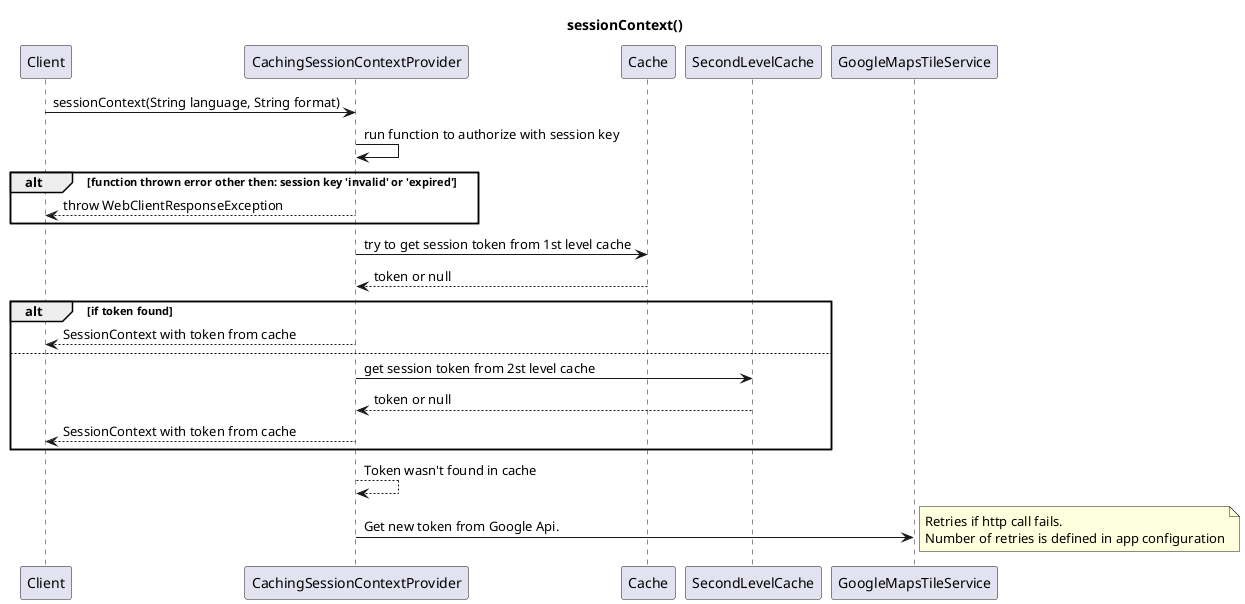 
@startuml CachingSessionContextProvider.sessionContext

title sessionContext()

Client -> CachingSessionContextProvider: sessionContext(String language, String format)
CachingSessionContextProvider -> CachingSessionContextProvider: run function to authorize with session key
alt function thrown error other then: session key 'invalid' or 'expired'
    CachingSessionContextProvider --> Client: throw WebClientResponseException
end

CachingSessionContextProvider -> Cache: try to get session token from 1st level cache
Cache --> CachingSessionContextProvider: token or null
alt if token found
    CachingSessionContextProvider --> Client: SessionContext with token from cache
else
    CachingSessionContextProvider -> SecondLevelCache: get session token from 2st level cache
    SecondLevelCache --> CachingSessionContextProvider: token or null
    CachingSessionContextProvider --> Client: SessionContext with token from cache
end

CachingSessionContextProvider --> CachingSessionContextProvider: Token wasn't found in cache

CachingSessionContextProvider -> GoogleMapsTileService: Get new token from Google Api.
                                                        note right: Retries if http call fails.\nNumber of retries is defined in app configuration

@enduml